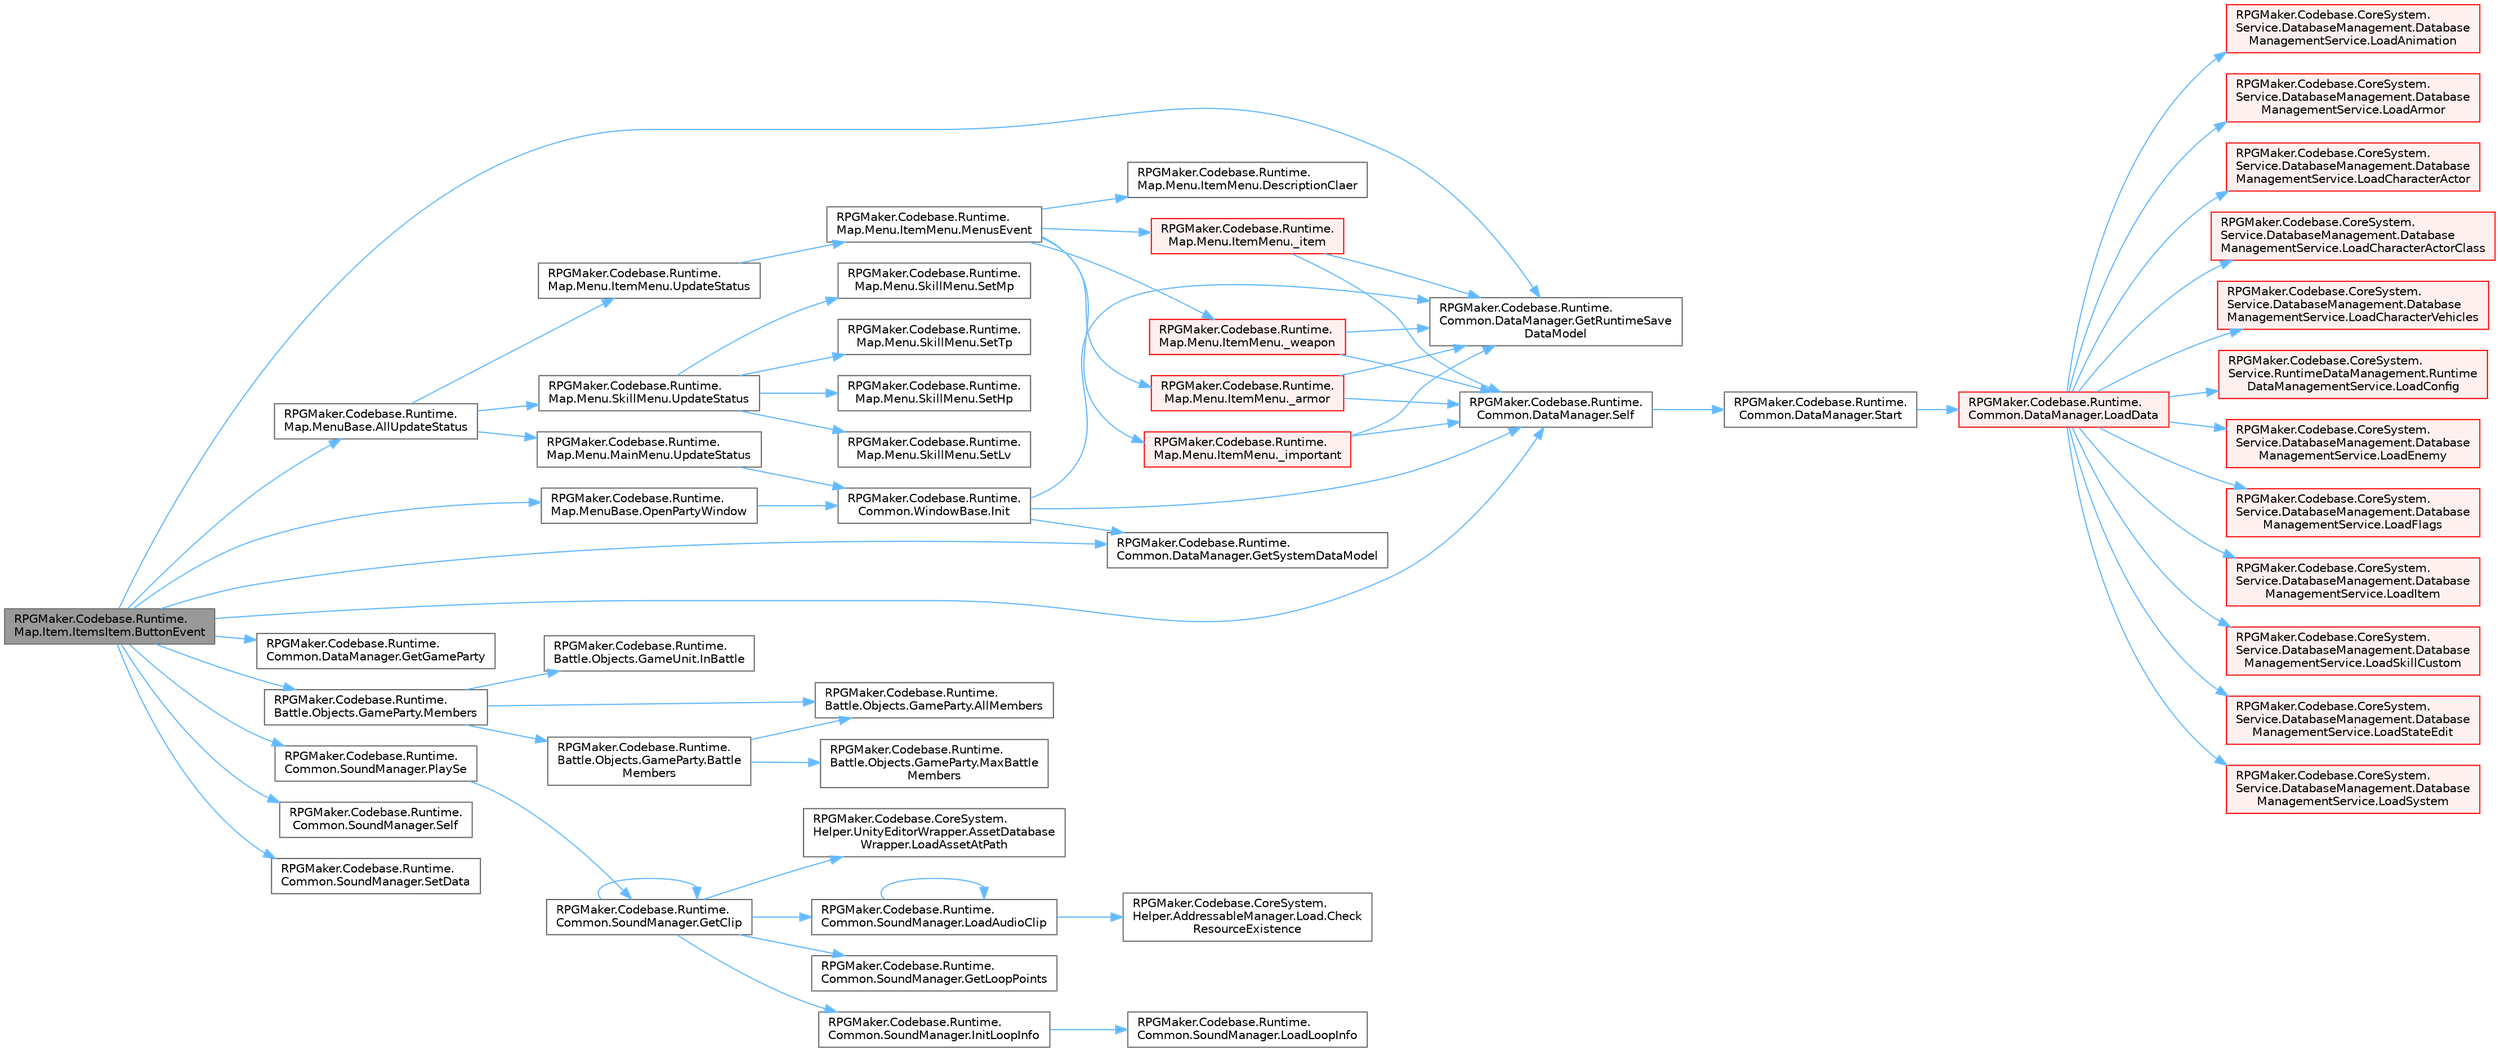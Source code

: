 digraph "RPGMaker.Codebase.Runtime.Map.Item.ItemsItem.ButtonEvent"
{
 // LATEX_PDF_SIZE
  bgcolor="transparent";
  edge [fontname=Helvetica,fontsize=10,labelfontname=Helvetica,labelfontsize=10];
  node [fontname=Helvetica,fontsize=10,shape=box,height=0.2,width=0.4];
  rankdir="LR";
  Node1 [id="Node000001",label="RPGMaker.Codebase.Runtime.\lMap.Item.ItemsItem.ButtonEvent",height=0.2,width=0.4,color="gray40", fillcolor="grey60", style="filled", fontcolor="black",tooltip="アイテムを使用する"];
  Node1 -> Node2 [id="edge1_Node000001_Node000002",color="steelblue1",style="solid",tooltip=" "];
  Node2 [id="Node000002",label="RPGMaker.Codebase.Runtime.\lMap.MenuBase.AllUpdateStatus",height=0.2,width=0.4,color="grey40", fillcolor="white", style="filled",URL="$d4/d87/class_r_p_g_maker_1_1_codebase_1_1_runtime_1_1_map_1_1_menu_base.html#a768373aff611f37facd7f92da06a07fc",tooltip="各メニューのステータス表示を更新する"];
  Node2 -> Node3 [id="edge2_Node000002_Node000003",color="steelblue1",style="solid",tooltip=" "];
  Node3 [id="Node000003",label="RPGMaker.Codebase.Runtime.\lMap.Menu.ItemMenu.UpdateStatus",height=0.2,width=0.4,color="grey40", fillcolor="white", style="filled",URL="$d3/d77/class_r_p_g_maker_1_1_codebase_1_1_runtime_1_1_map_1_1_menu_1_1_item_menu.html#af7c0629ec51c71f78b3b40f46ec527ad",tooltip="表示更新"];
  Node3 -> Node4 [id="edge3_Node000003_Node000004",color="steelblue1",style="solid",tooltip=" "];
  Node4 [id="Node000004",label="RPGMaker.Codebase.Runtime.\lMap.Menu.ItemMenu.MenusEvent",height=0.2,width=0.4,color="grey40", fillcolor="white", style="filled",URL="$d3/d77/class_r_p_g_maker_1_1_codebase_1_1_runtime_1_1_map_1_1_menu_1_1_item_menu.html#a45d1a5b4c5238aa36cba4715e316823b",tooltip="上の項目による表示切替"];
  Node4 -> Node5 [id="edge4_Node000004_Node000005",color="steelblue1",style="solid",tooltip=" "];
  Node5 [id="Node000005",label="RPGMaker.Codebase.Runtime.\lMap.Menu.ItemMenu._armor",height=0.2,width=0.4,color="red", fillcolor="#FFF0F0", style="filled",URL="$d3/d77/class_r_p_g_maker_1_1_codebase_1_1_runtime_1_1_map_1_1_menu_1_1_item_menu.html#aff238633028df440abfb1a991b86e6f2",tooltip="防具表示"];
  Node5 -> Node8 [id="edge5_Node000005_Node000008",color="steelblue1",style="solid",tooltip=" "];
  Node8 [id="Node000008",label="RPGMaker.Codebase.Runtime.\lCommon.DataManager.GetRuntimeSave\lDataModel",height=0.2,width=0.4,color="grey40", fillcolor="white", style="filled",URL="$d5/d08/class_r_p_g_maker_1_1_codebase_1_1_runtime_1_1_common_1_1_data_manager.html#aa008ccb1bfddc97c2c6618cfe1fe9ab9",tooltip=" "];
  Node5 -> Node10 [id="edge6_Node000005_Node000010",color="steelblue1",style="solid",tooltip=" "];
  Node10 [id="Node000010",label="RPGMaker.Codebase.Runtime.\lCommon.DataManager.Self",height=0.2,width=0.4,color="grey40", fillcolor="white", style="filled",URL="$d5/d08/class_r_p_g_maker_1_1_codebase_1_1_runtime_1_1_common_1_1_data_manager.html#a8f0a40fd71fe0a873d1905e106299934",tooltip=" "];
  Node10 -> Node11 [id="edge7_Node000010_Node000011",color="steelblue1",style="solid",tooltip=" "];
  Node11 [id="Node000011",label="RPGMaker.Codebase.Runtime.\lCommon.DataManager.Start",height=0.2,width=0.4,color="grey40", fillcolor="white", style="filled",URL="$d5/d08/class_r_p_g_maker_1_1_codebase_1_1_runtime_1_1_common_1_1_data_manager.html#ace8f5b29b336a071e6383ecdbe0f85c5",tooltip=" "];
  Node11 -> Node12 [id="edge8_Node000011_Node000012",color="steelblue1",style="solid",tooltip=" "];
  Node12 [id="Node000012",label="RPGMaker.Codebase.Runtime.\lCommon.DataManager.LoadData",height=0.2,width=0.4,color="red", fillcolor="#FFF0F0", style="filled",URL="$d5/d08/class_r_p_g_maker_1_1_codebase_1_1_runtime_1_1_common_1_1_data_manager.html#a42e1175b0a1dc3a225503e007043dc86",tooltip=" "];
  Node12 -> Node13 [id="edge9_Node000012_Node000013",color="steelblue1",style="solid",tooltip=" "];
  Node13 [id="Node000013",label="RPGMaker.Codebase.CoreSystem.\lService.DatabaseManagement.Database\lManagementService.LoadAnimation",height=0.2,width=0.4,color="red", fillcolor="#FFF0F0", style="filled",URL="$db/db0/class_r_p_g_maker_1_1_codebase_1_1_core_system_1_1_service_1_1_database_management_1_1_database_management_service.html#a24090092bb5f0e3f1a7f6d136a10cd22",tooltip="😁 アニメーション読込"];
  Node12 -> Node15 [id="edge10_Node000012_Node000015",color="steelblue1",style="solid",tooltip=" "];
  Node15 [id="Node000015",label="RPGMaker.Codebase.CoreSystem.\lService.DatabaseManagement.Database\lManagementService.LoadArmor",height=0.2,width=0.4,color="red", fillcolor="#FFF0F0", style="filled",URL="$db/db0/class_r_p_g_maker_1_1_codebase_1_1_core_system_1_1_service_1_1_database_management_1_1_database_management_service.html#aa2e210bbbaf85d6ed1f74aa1170b786a",tooltip="😁 防具読込"];
  Node12 -> Node17 [id="edge11_Node000012_Node000017",color="steelblue1",style="solid",tooltip=" "];
  Node17 [id="Node000017",label="RPGMaker.Codebase.CoreSystem.\lService.DatabaseManagement.Database\lManagementService.LoadCharacterActor",height=0.2,width=0.4,color="red", fillcolor="#FFF0F0", style="filled",URL="$db/db0/class_r_p_g_maker_1_1_codebase_1_1_core_system_1_1_service_1_1_database_management_1_1_database_management_service.html#afa56ff9a916ba5265719f6be7f2330e2",tooltip="😁 キャラクター・アクター読込"];
  Node12 -> Node19 [id="edge12_Node000012_Node000019",color="steelblue1",style="solid",tooltip=" "];
  Node19 [id="Node000019",label="RPGMaker.Codebase.CoreSystem.\lService.DatabaseManagement.Database\lManagementService.LoadCharacterActorClass",height=0.2,width=0.4,color="red", fillcolor="#FFF0F0", style="filled",URL="$db/db0/class_r_p_g_maker_1_1_codebase_1_1_core_system_1_1_service_1_1_database_management_1_1_database_management_service.html#a83d7b02d93737cf99a9e1b670f8fe4ea",tooltip="😁 キャラクター・アクター・クラス読込"];
  Node12 -> Node21 [id="edge13_Node000012_Node000021",color="steelblue1",style="solid",tooltip=" "];
  Node21 [id="Node000021",label="RPGMaker.Codebase.CoreSystem.\lService.DatabaseManagement.Database\lManagementService.LoadCharacterVehicles",height=0.2,width=0.4,color="red", fillcolor="#FFF0F0", style="filled",URL="$db/db0/class_r_p_g_maker_1_1_codebase_1_1_core_system_1_1_service_1_1_database_management_1_1_database_management_service.html#a0b003a876f01ec9a754241a3df3836fc",tooltip="😁 キャラクターの乗り物読込"];
  Node12 -> Node23 [id="edge14_Node000012_Node000023",color="steelblue1",style="solid",tooltip=" "];
  Node23 [id="Node000023",label="RPGMaker.Codebase.CoreSystem.\lService.RuntimeDataManagement.Runtime\lDataManagementService.LoadConfig",height=0.2,width=0.4,color="red", fillcolor="#FFF0F0", style="filled",URL="$db/d7b/class_r_p_g_maker_1_1_codebase_1_1_core_system_1_1_service_1_1_runtime_data_management_1_1_runtime_data_management_service.html#a5d406eddf4f7129bc0a84639c9bffcbd",tooltip=" "];
  Node12 -> Node25 [id="edge15_Node000012_Node000025",color="steelblue1",style="solid",tooltip=" "];
  Node25 [id="Node000025",label="RPGMaker.Codebase.CoreSystem.\lService.DatabaseManagement.Database\lManagementService.LoadEnemy",height=0.2,width=0.4,color="red", fillcolor="#FFF0F0", style="filled",URL="$db/db0/class_r_p_g_maker_1_1_codebase_1_1_core_system_1_1_service_1_1_database_management_1_1_database_management_service.html#a56946e6c58a5ec0f4641533476d5982c",tooltip="😁 敵読込"];
  Node12 -> Node27 [id="edge16_Node000012_Node000027",color="steelblue1",style="solid",tooltip=" "];
  Node27 [id="Node000027",label="RPGMaker.Codebase.CoreSystem.\lService.DatabaseManagement.Database\lManagementService.LoadFlags",height=0.2,width=0.4,color="red", fillcolor="#FFF0F0", style="filled",URL="$db/db0/class_r_p_g_maker_1_1_codebase_1_1_core_system_1_1_service_1_1_database_management_1_1_database_management_service.html#a5eb2954667a7f994c25194d12c5a2602",tooltip="😁 フラグ読込"];
  Node12 -> Node31 [id="edge17_Node000012_Node000031",color="steelblue1",style="solid",tooltip=" "];
  Node31 [id="Node000031",label="RPGMaker.Codebase.CoreSystem.\lService.DatabaseManagement.Database\lManagementService.LoadItem",height=0.2,width=0.4,color="red", fillcolor="#FFF0F0", style="filled",URL="$db/db0/class_r_p_g_maker_1_1_codebase_1_1_core_system_1_1_service_1_1_database_management_1_1_database_management_service.html#a0447e9903c05f13e630c3523647e80a4",tooltip="😁 アイテム読込"];
  Node12 -> Node33 [id="edge18_Node000012_Node000033",color="steelblue1",style="solid",tooltip=" "];
  Node33 [id="Node000033",label="RPGMaker.Codebase.CoreSystem.\lService.DatabaseManagement.Database\lManagementService.LoadSkillCustom",height=0.2,width=0.4,color="red", fillcolor="#FFF0F0", style="filled",URL="$db/db0/class_r_p_g_maker_1_1_codebase_1_1_core_system_1_1_service_1_1_database_management_1_1_database_management_service.html#a10afc5f75507a17db5197e23a2cdd4cc",tooltip="😁 スキル・カスタム読込"];
  Node12 -> Node35 [id="edge19_Node000012_Node000035",color="steelblue1",style="solid",tooltip=" "];
  Node35 [id="Node000035",label="RPGMaker.Codebase.CoreSystem.\lService.DatabaseManagement.Database\lManagementService.LoadStateEdit",height=0.2,width=0.4,color="red", fillcolor="#FFF0F0", style="filled",URL="$db/db0/class_r_p_g_maker_1_1_codebase_1_1_core_system_1_1_service_1_1_database_management_1_1_database_management_service.html#a2fa87c0d4f1431414d67e4943a14ae56",tooltip="😁 状態編集読込"];
  Node12 -> Node37 [id="edge20_Node000012_Node000037",color="steelblue1",style="solid",tooltip=" "];
  Node37 [id="Node000037",label="RPGMaker.Codebase.CoreSystem.\lService.DatabaseManagement.Database\lManagementService.LoadSystem",height=0.2,width=0.4,color="red", fillcolor="#FFF0F0", style="filled",URL="$db/db0/class_r_p_g_maker_1_1_codebase_1_1_core_system_1_1_service_1_1_database_management_1_1_database_management_service.html#ab14ced87348b79b244d7a5d975e80d25",tooltip="😁 ロード・システム"];
  Node4 -> Node69 [id="edge21_Node000004_Node000069",color="steelblue1",style="solid",tooltip=" "];
  Node69 [id="Node000069",label="RPGMaker.Codebase.Runtime.\lMap.Menu.ItemMenu._important",height=0.2,width=0.4,color="red", fillcolor="#FFF0F0", style="filled",URL="$d3/d77/class_r_p_g_maker_1_1_codebase_1_1_runtime_1_1_map_1_1_menu_1_1_item_menu.html#a04113fc193f89ab83b282536640cae76",tooltip="大事なものの表示"];
  Node69 -> Node8 [id="edge22_Node000069_Node000008",color="steelblue1",style="solid",tooltip=" "];
  Node69 -> Node10 [id="edge23_Node000069_Node000010",color="steelblue1",style="solid",tooltip=" "];
  Node4 -> Node71 [id="edge24_Node000004_Node000071",color="steelblue1",style="solid",tooltip=" "];
  Node71 [id="Node000071",label="RPGMaker.Codebase.Runtime.\lMap.Menu.ItemMenu._item",height=0.2,width=0.4,color="red", fillcolor="#FFF0F0", style="filled",URL="$d3/d77/class_r_p_g_maker_1_1_codebase_1_1_runtime_1_1_map_1_1_menu_1_1_item_menu.html#a17b566494770811d68003b4fe0c3ceb0",tooltip="アイテム表示"];
  Node71 -> Node8 [id="edge25_Node000071_Node000008",color="steelblue1",style="solid",tooltip=" "];
  Node71 -> Node10 [id="edge26_Node000071_Node000010",color="steelblue1",style="solid",tooltip=" "];
  Node4 -> Node72 [id="edge27_Node000004_Node000072",color="steelblue1",style="solid",tooltip=" "];
  Node72 [id="Node000072",label="RPGMaker.Codebase.Runtime.\lMap.Menu.ItemMenu._weapon",height=0.2,width=0.4,color="red", fillcolor="#FFF0F0", style="filled",URL="$d3/d77/class_r_p_g_maker_1_1_codebase_1_1_runtime_1_1_map_1_1_menu_1_1_item_menu.html#a6fe655baf5a5f0fb7cfd933d5372d87d",tooltip="武器表示"];
  Node72 -> Node8 [id="edge28_Node000072_Node000008",color="steelblue1",style="solid",tooltip=" "];
  Node72 -> Node10 [id="edge29_Node000072_Node000010",color="steelblue1",style="solid",tooltip=" "];
  Node4 -> Node73 [id="edge30_Node000004_Node000073",color="steelblue1",style="solid",tooltip=" "];
  Node73 [id="Node000073",label="RPGMaker.Codebase.Runtime.\lMap.Menu.ItemMenu.DescriptionClaer",height=0.2,width=0.4,color="grey40", fillcolor="white", style="filled",URL="$d3/d77/class_r_p_g_maker_1_1_codebase_1_1_runtime_1_1_map_1_1_menu_1_1_item_menu.html#a10d48ed3ba3c3da1ee25a01ff11ed0be",tooltip="説明文初期化"];
  Node2 -> Node74 [id="edge31_Node000002_Node000074",color="steelblue1",style="solid",tooltip=" "];
  Node74 [id="Node000074",label="RPGMaker.Codebase.Runtime.\lMap.Menu.MainMenu.UpdateStatus",height=0.2,width=0.4,color="grey40", fillcolor="white", style="filled",URL="$d7/d96/class_r_p_g_maker_1_1_codebase_1_1_runtime_1_1_map_1_1_menu_1_1_main_menu.html#a6cae78af97a831d84a3fd20a469459ba",tooltip="メニュー更新"];
  Node74 -> Node75 [id="edge32_Node000074_Node000075",color="steelblue1",style="solid",tooltip=" "];
  Node75 [id="Node000075",label="RPGMaker.Codebase.Runtime.\lCommon.WindowBase.Init",height=0.2,width=0.4,color="grey40", fillcolor="white", style="filled",URL="$d4/d52/class_r_p_g_maker_1_1_codebase_1_1_runtime_1_1_common_1_1_window_base.html#a8fa566df21c304a9028269d880911028",tooltip=" "];
  Node75 -> Node8 [id="edge33_Node000075_Node000008",color="steelblue1",style="solid",tooltip=" "];
  Node75 -> Node55 [id="edge34_Node000075_Node000055",color="steelblue1",style="solid",tooltip=" "];
  Node55 [id="Node000055",label="RPGMaker.Codebase.Runtime.\lCommon.DataManager.GetSystemDataModel",height=0.2,width=0.4,color="grey40", fillcolor="white", style="filled",URL="$d5/d08/class_r_p_g_maker_1_1_codebase_1_1_runtime_1_1_common_1_1_data_manager.html#acdc0251471c3db50b36db22a1f9b9d83",tooltip=" "];
  Node75 -> Node10 [id="edge35_Node000075_Node000010",color="steelblue1",style="solid",tooltip=" "];
  Node2 -> Node76 [id="edge36_Node000002_Node000076",color="steelblue1",style="solid",tooltip=" "];
  Node76 [id="Node000076",label="RPGMaker.Codebase.Runtime.\lMap.Menu.SkillMenu.UpdateStatus",height=0.2,width=0.4,color="grey40", fillcolor="white", style="filled",URL="$db/d40/class_r_p_g_maker_1_1_codebase_1_1_runtime_1_1_map_1_1_menu_1_1_skill_menu.html#af146a7f3fdbe4bfc3d102c06d8a4fb6c",tooltip="ステータス更新"];
  Node76 -> Node77 [id="edge37_Node000076_Node000077",color="steelblue1",style="solid",tooltip=" "];
  Node77 [id="Node000077",label="RPGMaker.Codebase.Runtime.\lMap.Menu.SkillMenu.SetHp",height=0.2,width=0.4,color="grey40", fillcolor="white", style="filled",URL="$db/d40/class_r_p_g_maker_1_1_codebase_1_1_runtime_1_1_map_1_1_menu_1_1_skill_menu.html#acb9f4396107b11fce1b28941c212d49d",tooltip="HP設定"];
  Node76 -> Node78 [id="edge38_Node000076_Node000078",color="steelblue1",style="solid",tooltip=" "];
  Node78 [id="Node000078",label="RPGMaker.Codebase.Runtime.\lMap.Menu.SkillMenu.SetLv",height=0.2,width=0.4,color="grey40", fillcolor="white", style="filled",URL="$db/d40/class_r_p_g_maker_1_1_codebase_1_1_runtime_1_1_map_1_1_menu_1_1_skill_menu.html#a33255cc13c63adbb554f217fb98d7f13",tooltip="レベル設定"];
  Node76 -> Node79 [id="edge39_Node000076_Node000079",color="steelblue1",style="solid",tooltip=" "];
  Node79 [id="Node000079",label="RPGMaker.Codebase.Runtime.\lMap.Menu.SkillMenu.SetMp",height=0.2,width=0.4,color="grey40", fillcolor="white", style="filled",URL="$db/d40/class_r_p_g_maker_1_1_codebase_1_1_runtime_1_1_map_1_1_menu_1_1_skill_menu.html#a237bdaac1e11c343e1d5f788fa4b287c",tooltip="MP設定"];
  Node76 -> Node80 [id="edge40_Node000076_Node000080",color="steelblue1",style="solid",tooltip=" "];
  Node80 [id="Node000080",label="RPGMaker.Codebase.Runtime.\lMap.Menu.SkillMenu.SetTp",height=0.2,width=0.4,color="grey40", fillcolor="white", style="filled",URL="$db/d40/class_r_p_g_maker_1_1_codebase_1_1_runtime_1_1_map_1_1_menu_1_1_skill_menu.html#a3ec6e5ea48c023f610a4a770dfaaf40c",tooltip="TP設定"];
  Node1 -> Node62 [id="edge41_Node000001_Node000062",color="steelblue1",style="solid",tooltip=" "];
  Node62 [id="Node000062",label="RPGMaker.Codebase.Runtime.\lCommon.DataManager.GetGameParty",height=0.2,width=0.4,color="grey40", fillcolor="white", style="filled",URL="$d5/d08/class_r_p_g_maker_1_1_codebase_1_1_runtime_1_1_common_1_1_data_manager.html#a51ad2669c15aba611fa704eb84001f8c",tooltip=" "];
  Node1 -> Node8 [id="edge42_Node000001_Node000008",color="steelblue1",style="solid",tooltip=" "];
  Node1 -> Node55 [id="edge43_Node000001_Node000055",color="steelblue1",style="solid",tooltip=" "];
  Node1 -> Node63 [id="edge44_Node000001_Node000063",color="steelblue1",style="solid",tooltip=" "];
  Node63 [id="Node000063",label="RPGMaker.Codebase.Runtime.\lBattle.Objects.GameParty.Members",height=0.2,width=0.4,color="grey40", fillcolor="white", style="filled",URL="$d7/db3/class_r_p_g_maker_1_1_codebase_1_1_runtime_1_1_battle_1_1_objects_1_1_game_party.html#ae6820419564b17670564aad1bf41ff29",tooltip="戦闘中のバトラー生死問わず全て配列で返す"];
  Node63 -> Node64 [id="edge45_Node000063_Node000064",color="steelblue1",style="solid",tooltip=" "];
  Node64 [id="Node000064",label="RPGMaker.Codebase.Runtime.\lBattle.Objects.GameParty.AllMembers",height=0.2,width=0.4,color="grey40", fillcolor="white", style="filled",URL="$d7/db3/class_r_p_g_maker_1_1_codebase_1_1_runtime_1_1_battle_1_1_objects_1_1_game_party.html#a5ddba874c7edcee24070edc19331f21b",tooltip="パーティの全アクターを配列で返す"];
  Node63 -> Node65 [id="edge46_Node000063_Node000065",color="steelblue1",style="solid",tooltip=" "];
  Node65 [id="Node000065",label="RPGMaker.Codebase.Runtime.\lBattle.Objects.GameParty.Battle\lMembers",height=0.2,width=0.4,color="grey40", fillcolor="white", style="filled",URL="$d7/db3/class_r_p_g_maker_1_1_codebase_1_1_runtime_1_1_battle_1_1_objects_1_1_game_party.html#ac5ac2ccd4638ad18d4033b71c57ba156",tooltip="戦闘に参加する全アクターを配列で返す"];
  Node65 -> Node64 [id="edge47_Node000065_Node000064",color="steelblue1",style="solid",tooltip=" "];
  Node65 -> Node66 [id="edge48_Node000065_Node000066",color="steelblue1",style="solid",tooltip=" "];
  Node66 [id="Node000066",label="RPGMaker.Codebase.Runtime.\lBattle.Objects.GameParty.MaxBattle\lMembers",height=0.2,width=0.4,color="grey40", fillcolor="white", style="filled",URL="$d7/db3/class_r_p_g_maker_1_1_codebase_1_1_runtime_1_1_battle_1_1_objects_1_1_game_party.html#ad6fe33d8881f2757ddfab1ca1d2a595b",tooltip="戦闘参加メンバーの最大数(規定値:4)を返す"];
  Node63 -> Node67 [id="edge49_Node000063_Node000067",color="steelblue1",style="solid",tooltip=" "];
  Node67 [id="Node000067",label="RPGMaker.Codebase.Runtime.\lBattle.Objects.GameUnit.InBattle",height=0.2,width=0.4,color="grey40", fillcolor="white", style="filled",URL="$d5/dd1/class_r_p_g_maker_1_1_codebase_1_1_runtime_1_1_battle_1_1_objects_1_1_game_unit.html#a47931877561eb635d2604bb942faf61b",tooltip="戦闘中か"];
  Node1 -> Node81 [id="edge50_Node000001_Node000081",color="steelblue1",style="solid",tooltip=" "];
  Node81 [id="Node000081",label="RPGMaker.Codebase.Runtime.\lMap.MenuBase.OpenPartyWindow",height=0.2,width=0.4,color="grey40", fillcolor="white", style="filled",URL="$d4/d87/class_r_p_g_maker_1_1_codebase_1_1_runtime_1_1_map_1_1_menu_base.html#a53e6d7dcb7044fe9e5e2c3c778704eb5",tooltip="パーティメンバー選択Windowを表示する"];
  Node81 -> Node75 [id="edge51_Node000081_Node000075",color="steelblue1",style="solid",tooltip=" "];
  Node1 -> Node82 [id="edge52_Node000001_Node000082",color="steelblue1",style="solid",tooltip=" "];
  Node82 [id="Node000082",label="RPGMaker.Codebase.Runtime.\lCommon.SoundManager.PlaySe",height=0.2,width=0.4,color="grey40", fillcolor="white", style="filled",URL="$dc/d92/class_r_p_g_maker_1_1_codebase_1_1_runtime_1_1_common_1_1_sound_manager.html#ac7b8d39ef1c764cd1c8ce2931d7dfd11",tooltip=" "];
  Node82 -> Node83 [id="edge53_Node000082_Node000083",color="steelblue1",style="solid",tooltip=" "];
  Node83 [id="Node000083",label="RPGMaker.Codebase.Runtime.\lCommon.SoundManager.GetClip",height=0.2,width=0.4,color="grey40", fillcolor="white", style="filled",URL="$dc/d92/class_r_p_g_maker_1_1_codebase_1_1_runtime_1_1_common_1_1_sound_manager.html#afeb381d3d8889091583df950cc926c62",tooltip=" "];
  Node83 -> Node83 [id="edge54_Node000083_Node000083",color="steelblue1",style="solid",tooltip=" "];
  Node83 -> Node84 [id="edge55_Node000083_Node000084",color="steelblue1",style="solid",tooltip=" "];
  Node84 [id="Node000084",label="RPGMaker.Codebase.Runtime.\lCommon.SoundManager.GetLoopPoints",height=0.2,width=0.4,color="grey40", fillcolor="white", style="filled",URL="$dc/d92/class_r_p_g_maker_1_1_codebase_1_1_runtime_1_1_common_1_1_sound_manager.html#a7228afa99df4d81a360c14edb0d411f8",tooltip=" "];
  Node83 -> Node85 [id="edge56_Node000083_Node000085",color="steelblue1",style="solid",tooltip=" "];
  Node85 [id="Node000085",label="RPGMaker.Codebase.Runtime.\lCommon.SoundManager.InitLoopInfo",height=0.2,width=0.4,color="grey40", fillcolor="white", style="filled",URL="$dc/d92/class_r_p_g_maker_1_1_codebase_1_1_runtime_1_1_common_1_1_sound_manager.html#ac75b7dca570d7fd62b1664eb0fef3307",tooltip=" "];
  Node85 -> Node86 [id="edge57_Node000085_Node000086",color="steelblue1",style="solid",tooltip=" "];
  Node86 [id="Node000086",label="RPGMaker.Codebase.Runtime.\lCommon.SoundManager.LoadLoopInfo",height=0.2,width=0.4,color="grey40", fillcolor="white", style="filled",URL="$dc/d92/class_r_p_g_maker_1_1_codebase_1_1_runtime_1_1_common_1_1_sound_manager.html#aae0e1f5a36b0bc87012e6f9324d5dfef",tooltip=" "];
  Node83 -> Node54 [id="edge58_Node000083_Node000054",color="steelblue1",style="solid",tooltip=" "];
  Node54 [id="Node000054",label="RPGMaker.Codebase.CoreSystem.\lHelper.UnityEditorWrapper.AssetDatabase\lWrapper.LoadAssetAtPath",height=0.2,width=0.4,color="grey40", fillcolor="white", style="filled",URL="$d9/d20/class_r_p_g_maker_1_1_codebase_1_1_core_system_1_1_helper_1_1_unity_editor_wrapper_1_1_asset_database_wrapper.html#a471f932b0479bad28c9fd1b02f1d5d7a",tooltip=" "];
  Node83 -> Node87 [id="edge59_Node000083_Node000087",color="steelblue1",style="solid",tooltip=" "];
  Node87 [id="Node000087",label="RPGMaker.Codebase.Runtime.\lCommon.SoundManager.LoadAudioClip",height=0.2,width=0.4,color="grey40", fillcolor="white", style="filled",URL="$dc/d92/class_r_p_g_maker_1_1_codebase_1_1_runtime_1_1_common_1_1_sound_manager.html#a8c0191bb79baa4d8c4eb38ee21540139",tooltip=" "];
  Node87 -> Node88 [id="edge60_Node000087_Node000088",color="steelblue1",style="solid",tooltip=" "];
  Node88 [id="Node000088",label="RPGMaker.Codebase.CoreSystem.\lHelper.AddressableManager.Load.Check\lResourceExistence",height=0.2,width=0.4,color="grey40", fillcolor="white", style="filled",URL="$d8/d6d/class_r_p_g_maker_1_1_codebase_1_1_core_system_1_1_helper_1_1_addressable_manager_1_1_load.html#a31f36cbb565794e2193951b24a8ef831",tooltip=" "];
  Node87 -> Node87 [id="edge61_Node000087_Node000087",color="steelblue1",style="solid",tooltip=" "];
  Node1 -> Node10 [id="edge62_Node000001_Node000010",color="steelblue1",style="solid",tooltip=" "];
  Node1 -> Node89 [id="edge63_Node000001_Node000089",color="steelblue1",style="solid",tooltip=" "];
  Node89 [id="Node000089",label="RPGMaker.Codebase.Runtime.\lCommon.SoundManager.Self",height=0.2,width=0.4,color="grey40", fillcolor="white", style="filled",URL="$dc/d92/class_r_p_g_maker_1_1_codebase_1_1_runtime_1_1_common_1_1_sound_manager.html#aca0898033e6c728c94d26ad955dc4968",tooltip=" "];
  Node1 -> Node90 [id="edge64_Node000001_Node000090",color="steelblue1",style="solid",tooltip=" "];
  Node90 [id="Node000090",label="RPGMaker.Codebase.Runtime.\lCommon.SoundManager.SetData",height=0.2,width=0.4,color="grey40", fillcolor="white", style="filled",URL="$dc/d92/class_r_p_g_maker_1_1_codebase_1_1_runtime_1_1_common_1_1_sound_manager.html#a0618a93ba58b7dbf31684f62cf69a8dd",tooltip=" "];
}
